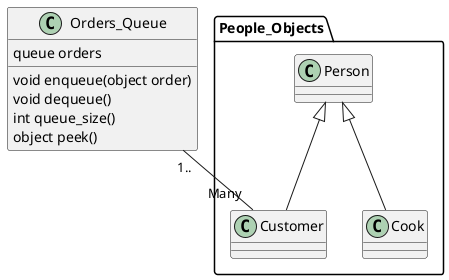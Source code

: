@startuml

class Orders_Queue{
    queue orders
    void enqueue(object order)
    void dequeue()
    int queue_size()
    object peek()


}

package "People_Objects" {
Person <|-- Cook
Person <|-- Customer
}

Orders_Queue "1.." -- "Many" Customer

@enduml